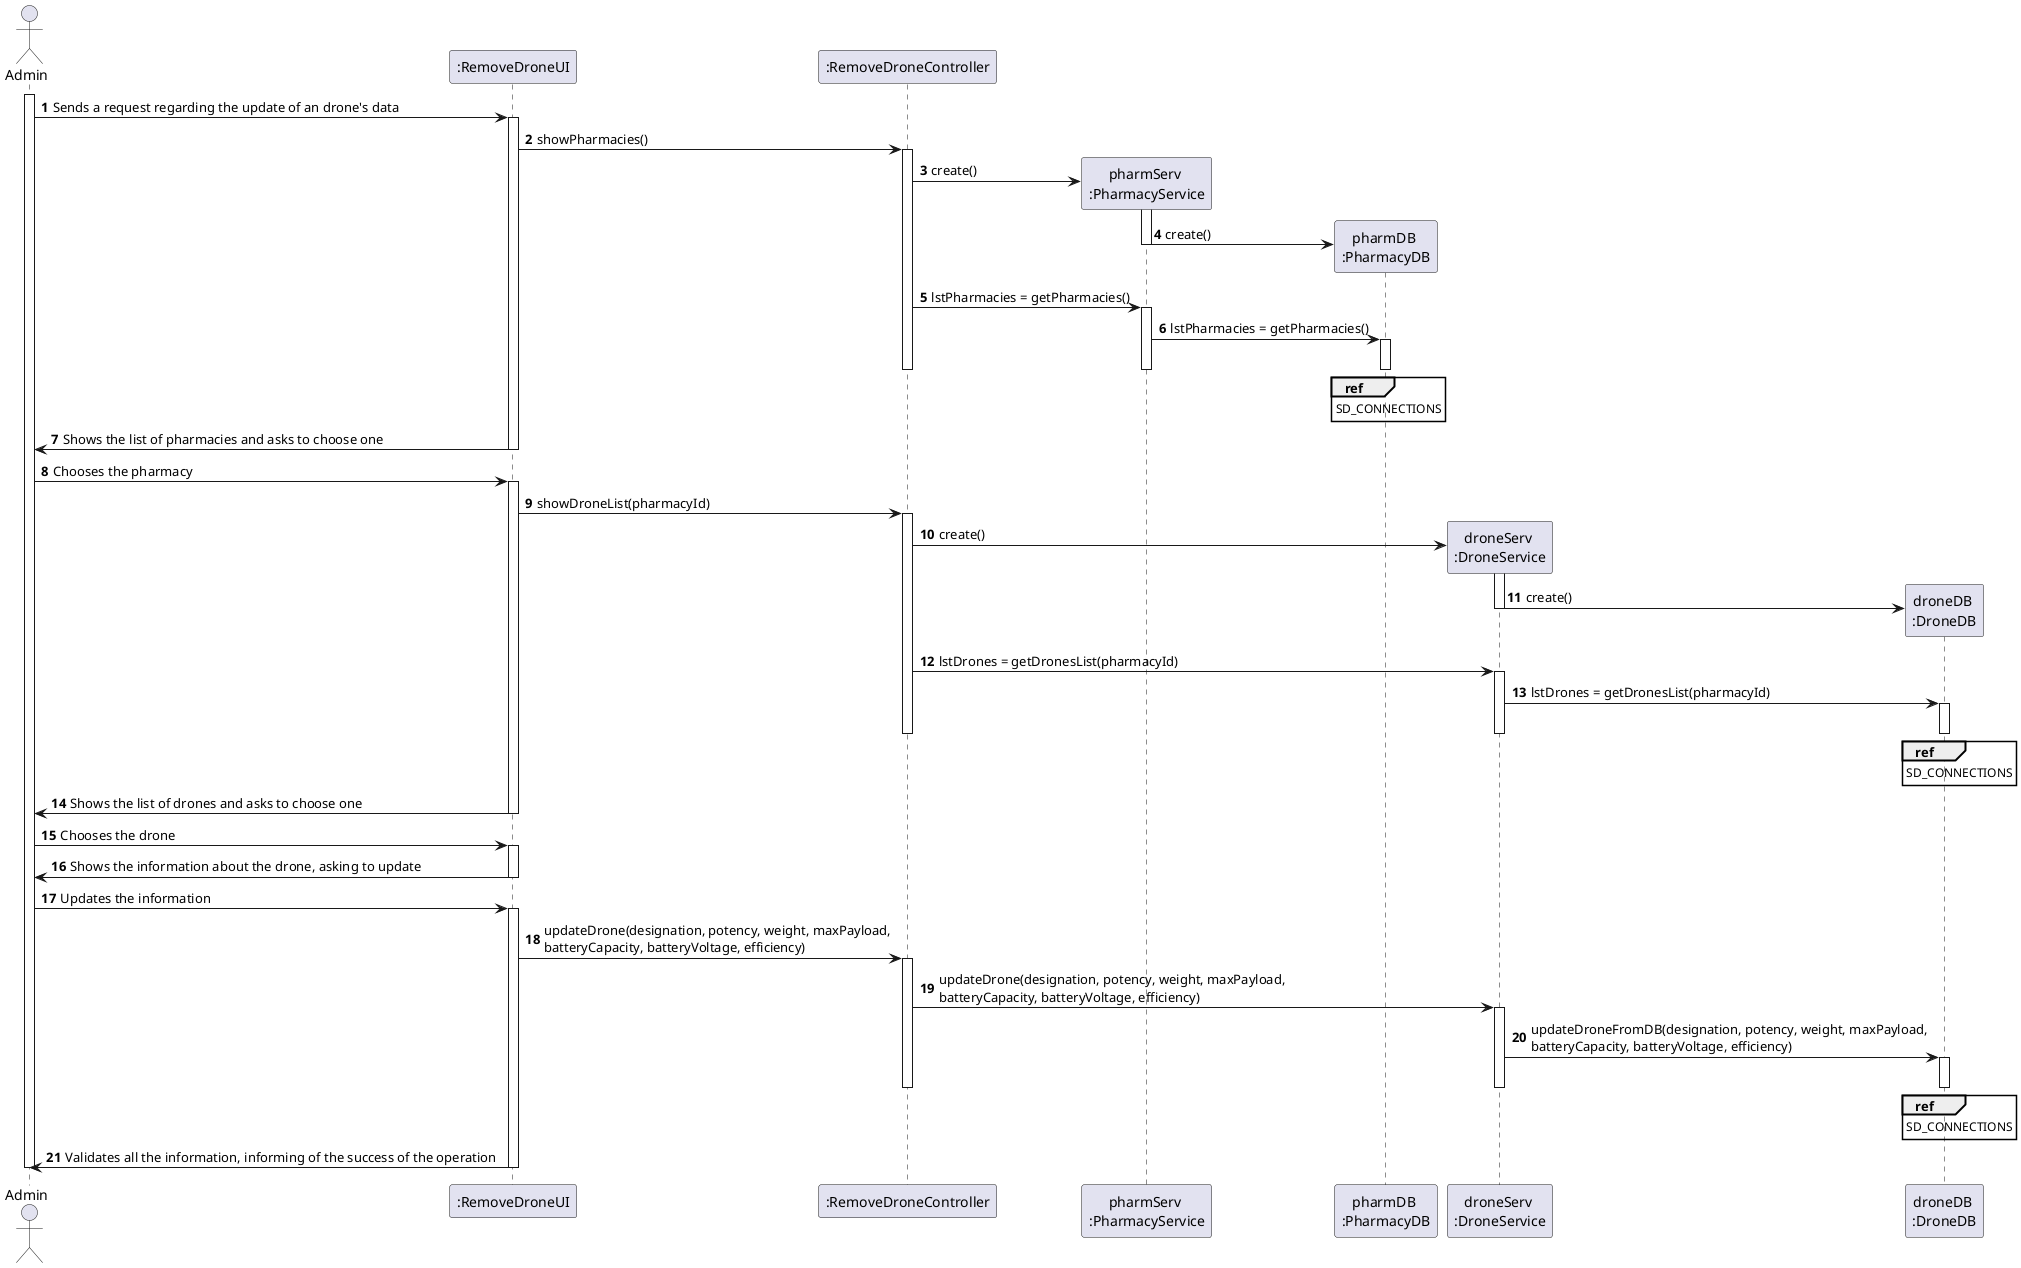 @startuml
autonumber
actor "Admin" as ADMIN

participant ":RemoveDroneUI" as UI
participant ":RemoveDroneController" as CTRL
participant "pharmServ \n:PharmacyService" as PHS
participant "pharmDB \n:PharmacyDB" as PHDB
participant "droneServ \n:DroneService" as DS
participant "droneDB \n:DroneDB" as DDB

activate ADMIN

ADMIN -> UI : Sends a request regarding the update of an drone's data
activate UI
UI -> CTRL : showPharmacies()
activate CTRL
CTRL -> PHS ** : create()
activate PHS
PHS -> PHDB ** : create()
deactivate PHS
CTRL -> PHS : lstPharmacies = getPharmacies()
activate PHS
PHS -> PHDB : lstPharmacies = getPharmacies()
activate PHDB
ref over PHDB
SD_CONNECTIONS
end ref
deactivate PHDB
deactivate PHS
deactivate CTRL
UI -> ADMIN : Shows the list of pharmacies and asks to choose one
deactivate UI

ADMIN -> UI : Chooses the pharmacy
activate UI
UI -> CTRL : showDroneList(pharmacyId)
activate CTRL
CTRL -> DS ** : create()
activate DS
DS -> DDB ** : create()
deactivate DS
CTRL -> DS : lstDrones = getDronesList(pharmacyId)
activate DS
DS -> DDB : lstDrones = getDronesList(pharmacyId)
activate DDB
ref over DDB
SD_CONNECTIONS
end ref
deactivate DDB
deactivate DS
deactivate CTRL
UI -> ADMIN : Shows the list of drones and asks to choose one
deactivate UI
ADMIN -> UI : Chooses the drone
activate UI

UI -> ADMIN : Shows the information about the drone, asking to update
deactivate UI

ADMIN -> UI : Updates the information
activate UI
UI -> CTRL : updateDrone(designation, potency, weight, maxPayload,\nbatteryCapacity, batteryVoltage, efficiency)
activate CTRL
CTRL -> DS : updateDrone(designation, potency, weight, maxPayload,\nbatteryCapacity, batteryVoltage, efficiency)
activate DS
DS -> DDB : updateDroneFromDB(designation, potency, weight, maxPayload,\nbatteryCapacity, batteryVoltage, efficiency)
activate DDB
ref over DDB
SD_CONNECTIONS
end ref
deactivate DDB
deactivate DS
deactivate CTRL
UI -> ADMIN : Validates all the information, informing of the success of the operation

deactivate UI

deactivate ADMIN

@enduml
